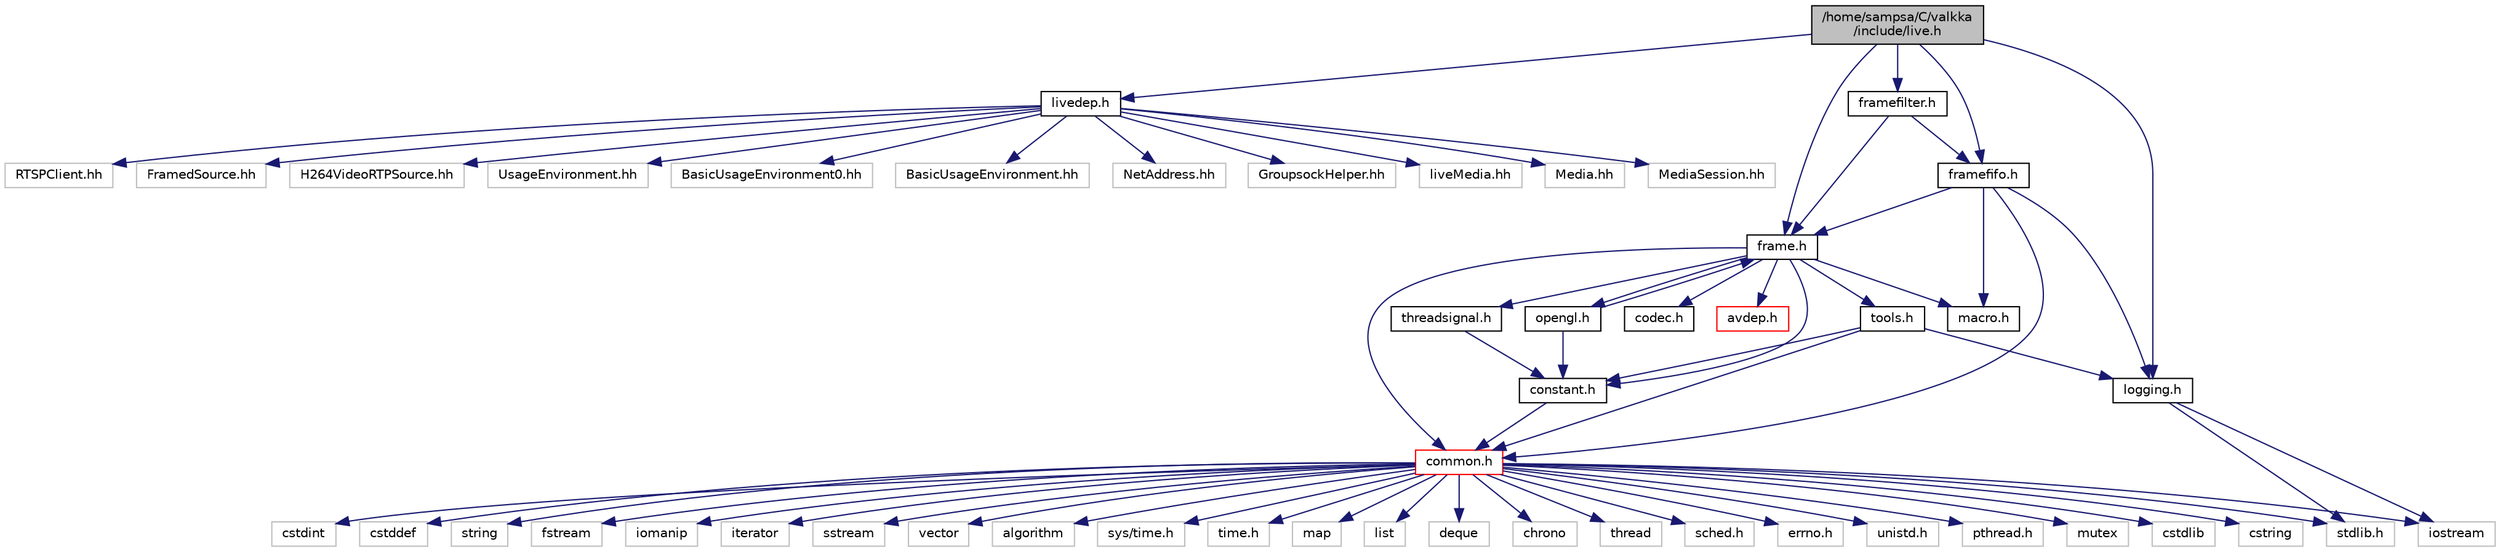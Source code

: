 digraph "/home/sampsa/C/valkka/include/live.h"
{
  edge [fontname="Helvetica",fontsize="10",labelfontname="Helvetica",labelfontsize="10"];
  node [fontname="Helvetica",fontsize="10",shape=record];
  Node0 [label="/home/sampsa/C/valkka\l/include/live.h",height=0.2,width=0.4,color="black", fillcolor="grey75", style="filled", fontcolor="black"];
  Node0 -> Node1 [color="midnightblue",fontsize="10",style="solid",fontname="Helvetica"];
  Node1 [label="livedep.h",height=0.2,width=0.4,color="black", fillcolor="white", style="filled",URL="$livedep_8h.html",tooltip="List of common header files. "];
  Node1 -> Node2 [color="midnightblue",fontsize="10",style="solid",fontname="Helvetica"];
  Node2 [label="UsageEnvironment.hh",height=0.2,width=0.4,color="grey75", fillcolor="white", style="filled"];
  Node1 -> Node3 [color="midnightblue",fontsize="10",style="solid",fontname="Helvetica"];
  Node3 [label="BasicUsageEnvironment0.hh",height=0.2,width=0.4,color="grey75", fillcolor="white", style="filled"];
  Node1 -> Node4 [color="midnightblue",fontsize="10",style="solid",fontname="Helvetica"];
  Node4 [label="BasicUsageEnvironment.hh",height=0.2,width=0.4,color="grey75", fillcolor="white", style="filled"];
  Node1 -> Node5 [color="midnightblue",fontsize="10",style="solid",fontname="Helvetica"];
  Node5 [label="NetAddress.hh",height=0.2,width=0.4,color="grey75", fillcolor="white", style="filled"];
  Node1 -> Node6 [color="midnightblue",fontsize="10",style="solid",fontname="Helvetica"];
  Node6 [label="GroupsockHelper.hh",height=0.2,width=0.4,color="grey75", fillcolor="white", style="filled"];
  Node1 -> Node7 [color="midnightblue",fontsize="10",style="solid",fontname="Helvetica"];
  Node7 [label="liveMedia.hh",height=0.2,width=0.4,color="grey75", fillcolor="white", style="filled"];
  Node1 -> Node8 [color="midnightblue",fontsize="10",style="solid",fontname="Helvetica"];
  Node8 [label="Media.hh",height=0.2,width=0.4,color="grey75", fillcolor="white", style="filled"];
  Node1 -> Node9 [color="midnightblue",fontsize="10",style="solid",fontname="Helvetica"];
  Node9 [label="MediaSession.hh",height=0.2,width=0.4,color="grey75", fillcolor="white", style="filled"];
  Node1 -> Node10 [color="midnightblue",fontsize="10",style="solid",fontname="Helvetica"];
  Node10 [label="RTSPClient.hh",height=0.2,width=0.4,color="grey75", fillcolor="white", style="filled"];
  Node1 -> Node11 [color="midnightblue",fontsize="10",style="solid",fontname="Helvetica"];
  Node11 [label="FramedSource.hh",height=0.2,width=0.4,color="grey75", fillcolor="white", style="filled"];
  Node1 -> Node12 [color="midnightblue",fontsize="10",style="solid",fontname="Helvetica"];
  Node12 [label="H264VideoRTPSource.hh",height=0.2,width=0.4,color="grey75", fillcolor="white", style="filled"];
  Node0 -> Node13 [color="midnightblue",fontsize="10",style="solid",fontname="Helvetica"];
  Node13 [label="frame.h",height=0.2,width=0.4,color="black", fillcolor="white", style="filled",URL="$frame_8h.html",tooltip="Frame classes. "];
  Node13 -> Node14 [color="midnightblue",fontsize="10",style="solid",fontname="Helvetica"];
  Node14 [label="common.h",height=0.2,width=0.4,color="red", fillcolor="white", style="filled",URL="$common_8h.html",tooltip="List of common header files. "];
  Node14 -> Node15 [color="midnightblue",fontsize="10",style="solid",fontname="Helvetica"];
  Node15 [label="stdlib.h",height=0.2,width=0.4,color="grey75", fillcolor="white", style="filled"];
  Node14 -> Node16 [color="midnightblue",fontsize="10",style="solid",fontname="Helvetica"];
  Node16 [label="cstdlib",height=0.2,width=0.4,color="grey75", fillcolor="white", style="filled"];
  Node14 -> Node17 [color="midnightblue",fontsize="10",style="solid",fontname="Helvetica"];
  Node17 [label="cstring",height=0.2,width=0.4,color="grey75", fillcolor="white", style="filled"];
  Node14 -> Node18 [color="midnightblue",fontsize="10",style="solid",fontname="Helvetica"];
  Node18 [label="cstdint",height=0.2,width=0.4,color="grey75", fillcolor="white", style="filled"];
  Node14 -> Node19 [color="midnightblue",fontsize="10",style="solid",fontname="Helvetica"];
  Node19 [label="cstddef",height=0.2,width=0.4,color="grey75", fillcolor="white", style="filled"];
  Node14 -> Node20 [color="midnightblue",fontsize="10",style="solid",fontname="Helvetica"];
  Node20 [label="string",height=0.2,width=0.4,color="grey75", fillcolor="white", style="filled"];
  Node14 -> Node21 [color="midnightblue",fontsize="10",style="solid",fontname="Helvetica"];
  Node21 [label="iostream",height=0.2,width=0.4,color="grey75", fillcolor="white", style="filled"];
  Node14 -> Node22 [color="midnightblue",fontsize="10",style="solid",fontname="Helvetica"];
  Node22 [label="fstream",height=0.2,width=0.4,color="grey75", fillcolor="white", style="filled"];
  Node14 -> Node23 [color="midnightblue",fontsize="10",style="solid",fontname="Helvetica"];
  Node23 [label="iomanip",height=0.2,width=0.4,color="grey75", fillcolor="white", style="filled"];
  Node14 -> Node24 [color="midnightblue",fontsize="10",style="solid",fontname="Helvetica"];
  Node24 [label="iterator",height=0.2,width=0.4,color="grey75", fillcolor="white", style="filled"];
  Node14 -> Node25 [color="midnightblue",fontsize="10",style="solid",fontname="Helvetica"];
  Node25 [label="sstream",height=0.2,width=0.4,color="grey75", fillcolor="white", style="filled"];
  Node14 -> Node26 [color="midnightblue",fontsize="10",style="solid",fontname="Helvetica"];
  Node26 [label="vector",height=0.2,width=0.4,color="grey75", fillcolor="white", style="filled"];
  Node14 -> Node27 [color="midnightblue",fontsize="10",style="solid",fontname="Helvetica"];
  Node27 [label="algorithm",height=0.2,width=0.4,color="grey75", fillcolor="white", style="filled"];
  Node14 -> Node28 [color="midnightblue",fontsize="10",style="solid",fontname="Helvetica"];
  Node28 [label="sys/time.h",height=0.2,width=0.4,color="grey75", fillcolor="white", style="filled"];
  Node14 -> Node29 [color="midnightblue",fontsize="10",style="solid",fontname="Helvetica"];
  Node29 [label="time.h",height=0.2,width=0.4,color="grey75", fillcolor="white", style="filled"];
  Node14 -> Node30 [color="midnightblue",fontsize="10",style="solid",fontname="Helvetica"];
  Node30 [label="map",height=0.2,width=0.4,color="grey75", fillcolor="white", style="filled"];
  Node14 -> Node31 [color="midnightblue",fontsize="10",style="solid",fontname="Helvetica"];
  Node31 [label="list",height=0.2,width=0.4,color="grey75", fillcolor="white", style="filled"];
  Node14 -> Node32 [color="midnightblue",fontsize="10",style="solid",fontname="Helvetica"];
  Node32 [label="deque",height=0.2,width=0.4,color="grey75", fillcolor="white", style="filled"];
  Node14 -> Node33 [color="midnightblue",fontsize="10",style="solid",fontname="Helvetica"];
  Node33 [label="chrono",height=0.2,width=0.4,color="grey75", fillcolor="white", style="filled"];
  Node14 -> Node34 [color="midnightblue",fontsize="10",style="solid",fontname="Helvetica"];
  Node34 [label="thread",height=0.2,width=0.4,color="grey75", fillcolor="white", style="filled"];
  Node14 -> Node35 [color="midnightblue",fontsize="10",style="solid",fontname="Helvetica"];
  Node35 [label="sched.h",height=0.2,width=0.4,color="grey75", fillcolor="white", style="filled"];
  Node14 -> Node36 [color="midnightblue",fontsize="10",style="solid",fontname="Helvetica"];
  Node36 [label="errno.h",height=0.2,width=0.4,color="grey75", fillcolor="white", style="filled"];
  Node14 -> Node37 [color="midnightblue",fontsize="10",style="solid",fontname="Helvetica"];
  Node37 [label="unistd.h",height=0.2,width=0.4,color="grey75", fillcolor="white", style="filled"];
  Node14 -> Node38 [color="midnightblue",fontsize="10",style="solid",fontname="Helvetica"];
  Node38 [label="pthread.h",height=0.2,width=0.4,color="grey75", fillcolor="white", style="filled"];
  Node14 -> Node39 [color="midnightblue",fontsize="10",style="solid",fontname="Helvetica"];
  Node39 [label="mutex",height=0.2,width=0.4,color="grey75", fillcolor="white", style="filled"];
  Node13 -> Node44 [color="midnightblue",fontsize="10",style="solid",fontname="Helvetica"];
  Node44 [label="codec.h",height=0.2,width=0.4,color="black", fillcolor="white", style="filled",URL="$codec_8h.html",tooltip="Codec definitions (slightly outdated) "];
  Node13 -> Node45 [color="midnightblue",fontsize="10",style="solid",fontname="Helvetica"];
  Node45 [label="threadsignal.h",height=0.2,width=0.4,color="black", fillcolor="white", style="filled",URL="$threadsignal_8h_source.html"];
  Node45 -> Node46 [color="midnightblue",fontsize="10",style="solid",fontname="Helvetica"];
  Node46 [label="constant.h",height=0.2,width=0.4,color="black", fillcolor="white", style="filled",URL="$constant_8h.html",tooltip="Constant/default values, version numbers. "];
  Node46 -> Node14 [color="midnightblue",fontsize="10",style="solid",fontname="Helvetica"];
  Node13 -> Node46 [color="midnightblue",fontsize="10",style="solid",fontname="Helvetica"];
  Node13 -> Node47 [color="midnightblue",fontsize="10",style="solid",fontname="Helvetica"];
  Node47 [label="avdep.h",height=0.2,width=0.4,color="red", fillcolor="white", style="filled",URL="$avdep_8h.html",tooltip="List of common ffmpeg/libav header files. Definition of some functions to call FFmpeg API directly fr..."];
  Node13 -> Node53 [color="midnightblue",fontsize="10",style="solid",fontname="Helvetica"];
  Node53 [label="opengl.h",height=0.2,width=0.4,color="black", fillcolor="white", style="filled",URL="$opengl_8h.html",tooltip="OpenGL calls for reserving PBOs and TEXtures, plus some auxiliary routines. "];
  Node53 -> Node13 [color="midnightblue",fontsize="10",style="solid",fontname="Helvetica"];
  Node53 -> Node46 [color="midnightblue",fontsize="10",style="solid",fontname="Helvetica"];
  Node13 -> Node54 [color="midnightblue",fontsize="10",style="solid",fontname="Helvetica"];
  Node54 [label="tools.h",height=0.2,width=0.4,color="black", fillcolor="white", style="filled",URL="$tools_8h.html",tooltip="Auxiliary routines. "];
  Node54 -> Node14 [color="midnightblue",fontsize="10",style="solid",fontname="Helvetica"];
  Node54 -> Node46 [color="midnightblue",fontsize="10",style="solid",fontname="Helvetica"];
  Node54 -> Node55 [color="midnightblue",fontsize="10",style="solid",fontname="Helvetica"];
  Node55 [label="logging.h",height=0.2,width=0.4,color="black", fillcolor="white", style="filled",URL="$logging_8h.html",tooltip="Logging utilities. "];
  Node55 -> Node15 [color="midnightblue",fontsize="10",style="solid",fontname="Helvetica"];
  Node55 -> Node21 [color="midnightblue",fontsize="10",style="solid",fontname="Helvetica"];
  Node13 -> Node56 [color="midnightblue",fontsize="10",style="solid",fontname="Helvetica"];
  Node56 [label="macro.h",height=0.2,width=0.4,color="black", fillcolor="white", style="filled",URL="$macro_8h.html"];
  Node0 -> Node57 [color="midnightblue",fontsize="10",style="solid",fontname="Helvetica"];
  Node57 [label="framefifo.h",height=0.2,width=0.4,color="black", fillcolor="white", style="filled",URL="$framefifo_8h.html",tooltip="Thread safe system of fifo and a stack. "];
  Node57 -> Node14 [color="midnightblue",fontsize="10",style="solid",fontname="Helvetica"];
  Node57 -> Node13 [color="midnightblue",fontsize="10",style="solid",fontname="Helvetica"];
  Node57 -> Node55 [color="midnightblue",fontsize="10",style="solid",fontname="Helvetica"];
  Node57 -> Node56 [color="midnightblue",fontsize="10",style="solid",fontname="Helvetica"];
  Node0 -> Node58 [color="midnightblue",fontsize="10",style="solid",fontname="Helvetica"];
  Node58 [label="framefilter.h",height=0.2,width=0.4,color="black", fillcolor="white", style="filled",URL="$framefilter_8h.html",tooltip="Definition of FrameFilter and derived classes for various purposes. "];
  Node58 -> Node13 [color="midnightblue",fontsize="10",style="solid",fontname="Helvetica"];
  Node58 -> Node57 [color="midnightblue",fontsize="10",style="solid",fontname="Helvetica"];
  Node0 -> Node55 [color="midnightblue",fontsize="10",style="solid",fontname="Helvetica"];
}
